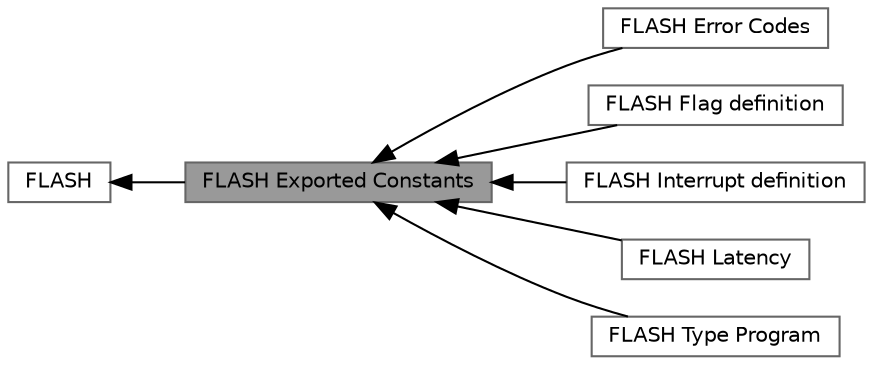 digraph "FLASH Exported Constants"
{
 // LATEX_PDF_SIZE
  bgcolor="transparent";
  edge [fontname=Helvetica,fontsize=10,labelfontname=Helvetica,labelfontsize=10];
  node [fontname=Helvetica,fontsize=10,shape=box,height=0.2,width=0.4];
  rankdir=LR;
  Node2 [id="Node000002",label="FLASH",height=0.2,width=0.4,color="grey40", fillcolor="white", style="filled",URL="$group___f_l_a_s_h.html",tooltip=" "];
  Node3 [id="Node000003",label="FLASH Error Codes",height=0.2,width=0.4,color="grey40", fillcolor="white", style="filled",URL="$group___f_l_a_s_h___error___codes.html",tooltip=" "];
  Node1 [id="Node000001",label="FLASH Exported Constants",height=0.2,width=0.4,color="gray40", fillcolor="grey60", style="filled", fontcolor="black",tooltip=" "];
  Node6 [id="Node000006",label="FLASH Flag definition",height=0.2,width=0.4,color="grey40", fillcolor="white", style="filled",URL="$group___f_l_a_s_h___flag__definition.html",tooltip=" "];
  Node7 [id="Node000007",label="FLASH Interrupt definition",height=0.2,width=0.4,color="grey40", fillcolor="white", style="filled",URL="$group___f_l_a_s_h___interrupt__definition.html",tooltip=" "];
  Node5 [id="Node000005",label="FLASH Latency",height=0.2,width=0.4,color="grey40", fillcolor="white", style="filled",URL="$group___f_l_a_s_h___latency.html",tooltip=" "];
  Node4 [id="Node000004",label="FLASH Type Program",height=0.2,width=0.4,color="grey40", fillcolor="white", style="filled",URL="$group___f_l_a_s_h___type___program.html",tooltip=" "];
  Node2->Node1 [shape=plaintext, dir="back", style="solid"];
  Node1->Node3 [shape=plaintext, dir="back", style="solid"];
  Node1->Node4 [shape=plaintext, dir="back", style="solid"];
  Node1->Node5 [shape=plaintext, dir="back", style="solid"];
  Node1->Node6 [shape=plaintext, dir="back", style="solid"];
  Node1->Node7 [shape=plaintext, dir="back", style="solid"];
}
